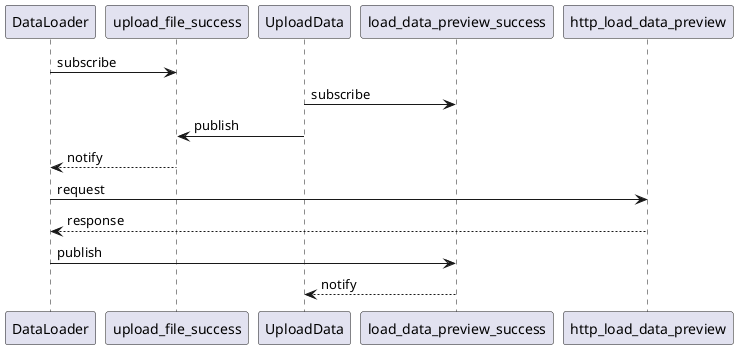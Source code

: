 @startuml
DataLoader -> upload_file_success:subscribe
UploadData -> load_data_preview_success:subscribe

UploadData -> upload_file_success:publish

DataLoader <-- upload_file_success:notify
DataLoader -> http_load_data_preview:request
DataLoader <-- http_load_data_preview:response
DataLoader -> load_data_preview_success:publish

UploadData <-- load_data_preview_success:notify


@enduml